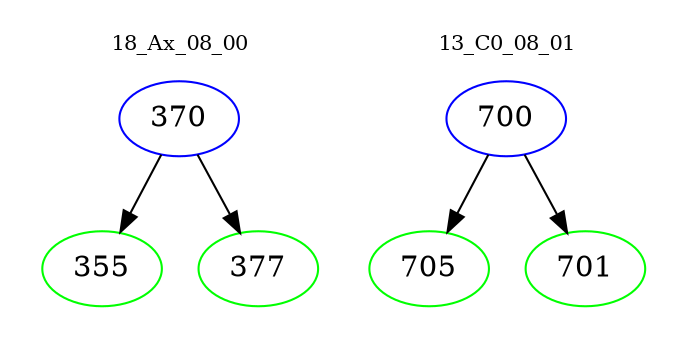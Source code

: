 digraph{
subgraph cluster_0 {
color = white
label = "18_Ax_08_00";
fontsize=10;
T0_370 [label="370", color="blue"]
T0_370 -> T0_355 [color="black"]
T0_355 [label="355", color="green"]
T0_370 -> T0_377 [color="black"]
T0_377 [label="377", color="green"]
}
subgraph cluster_1 {
color = white
label = "13_C0_08_01";
fontsize=10;
T1_700 [label="700", color="blue"]
T1_700 -> T1_705 [color="black"]
T1_705 [label="705", color="green"]
T1_700 -> T1_701 [color="black"]
T1_701 [label="701", color="green"]
}
}
